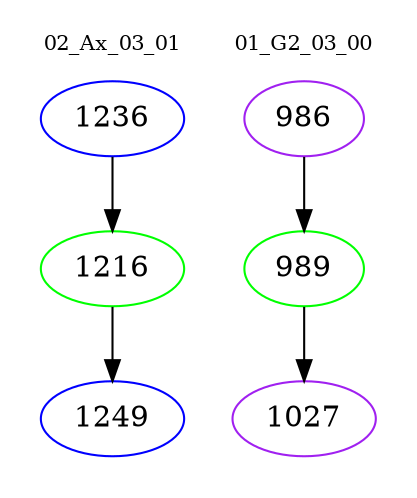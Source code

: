 digraph{
subgraph cluster_0 {
color = white
label = "02_Ax_03_01";
fontsize=10;
T0_1236 [label="1236", color="blue"]
T0_1236 -> T0_1216 [color="black"]
T0_1216 [label="1216", color="green"]
T0_1216 -> T0_1249 [color="black"]
T0_1249 [label="1249", color="blue"]
}
subgraph cluster_1 {
color = white
label = "01_G2_03_00";
fontsize=10;
T1_986 [label="986", color="purple"]
T1_986 -> T1_989 [color="black"]
T1_989 [label="989", color="green"]
T1_989 -> T1_1027 [color="black"]
T1_1027 [label="1027", color="purple"]
}
}
